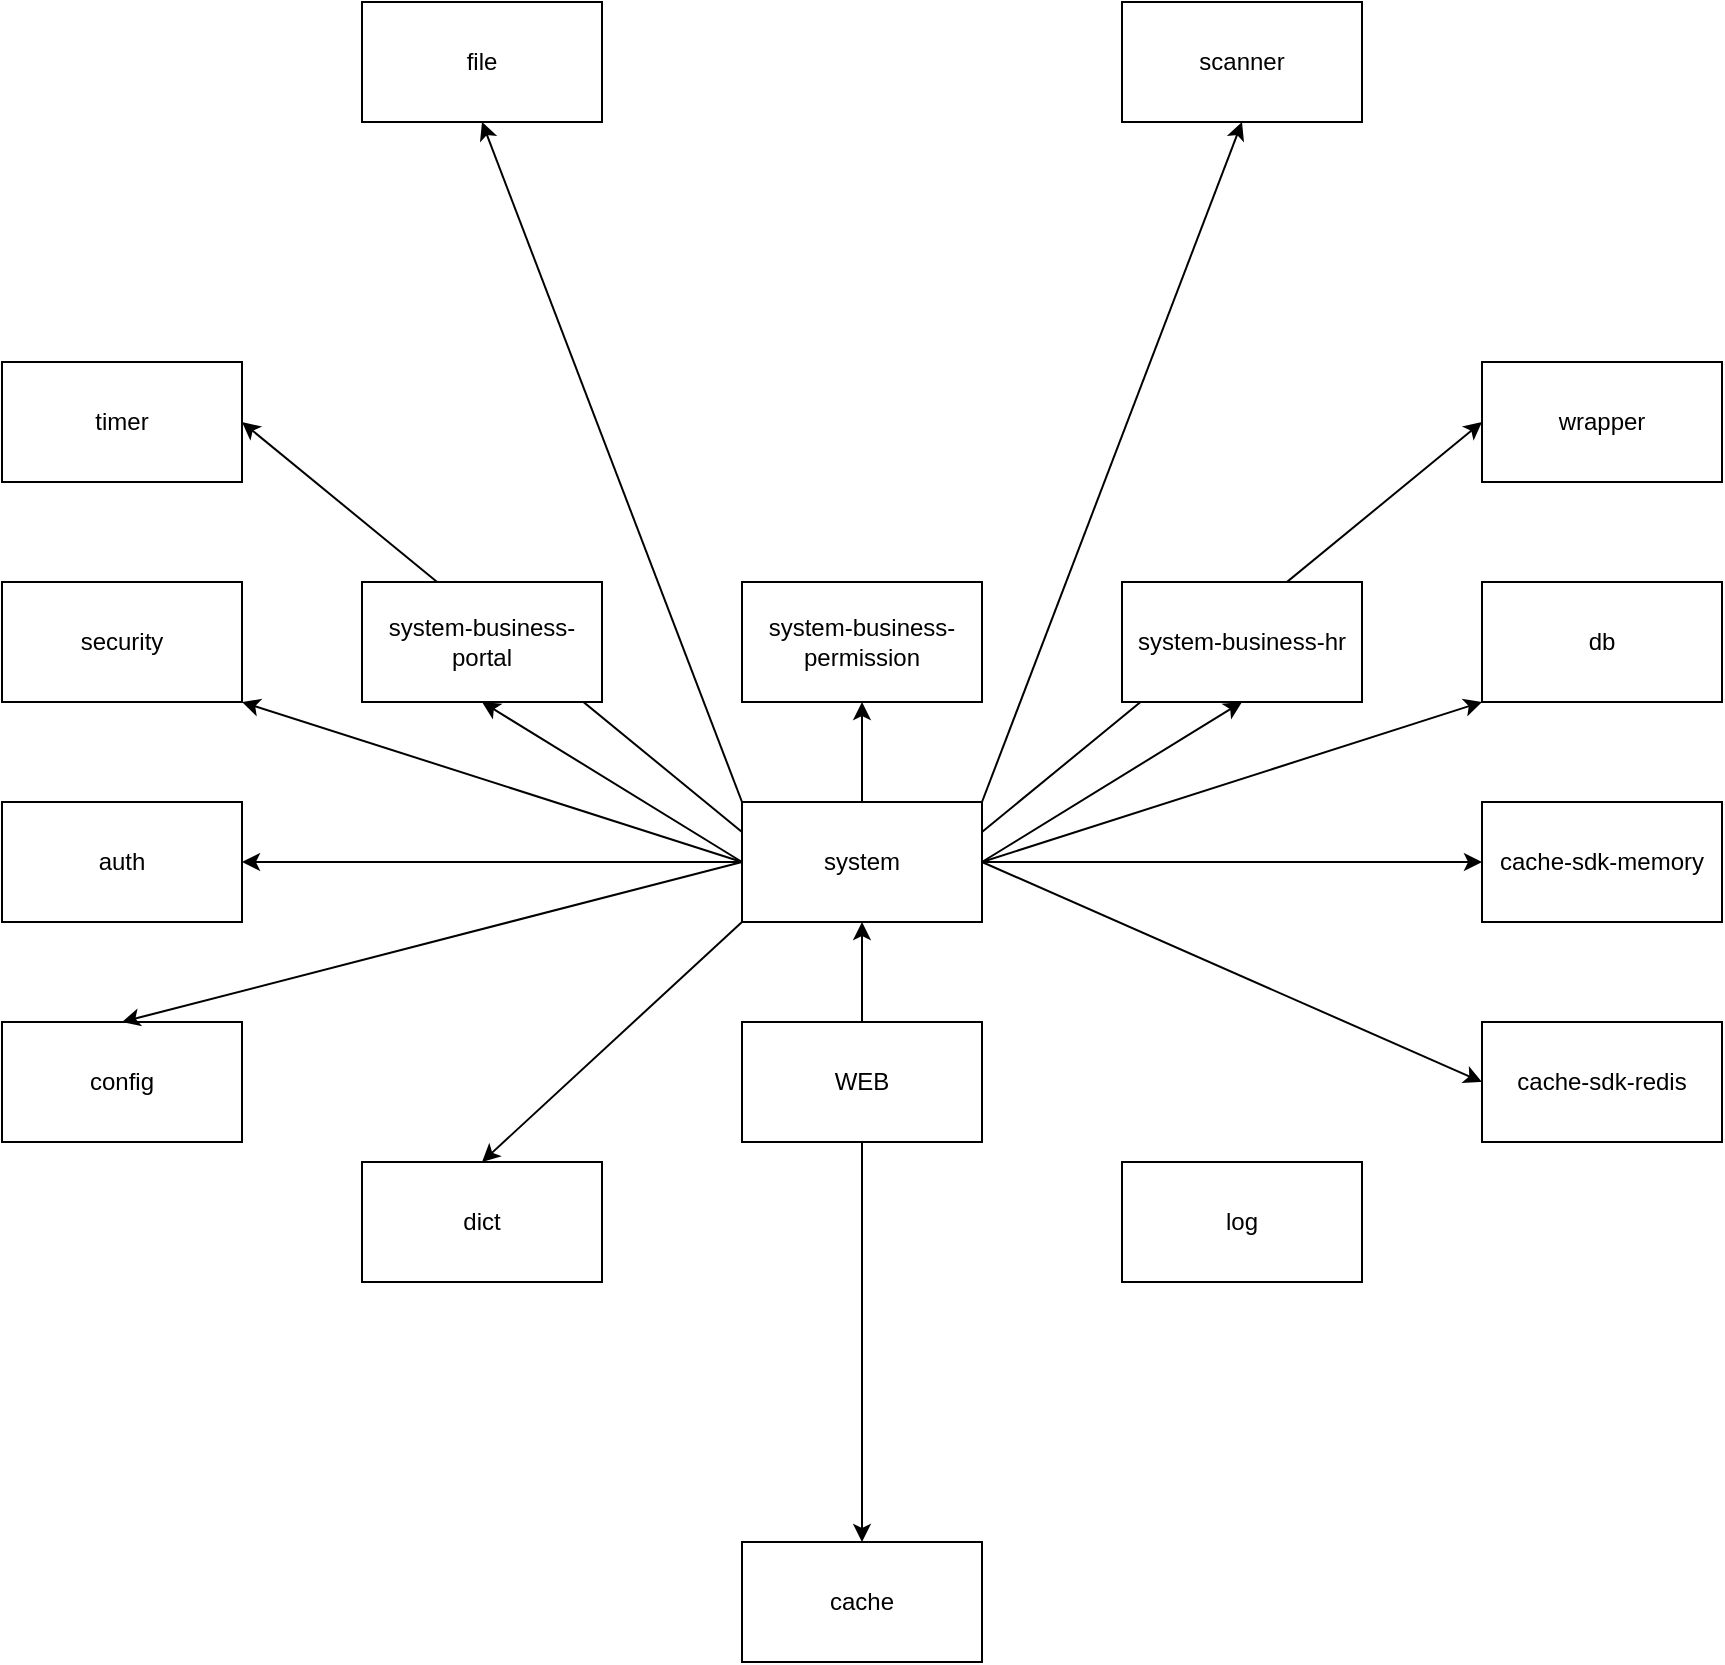 <mxfile version="26.2.15">
  <diagram name="Page-1" id="dTFzSpqEktPpAgZfvwsA">
    <mxGraphModel dx="2147" dy="1880" grid="1" gridSize="10" guides="1" tooltips="1" connect="1" arrows="1" fold="1" page="1" pageScale="1" pageWidth="850" pageHeight="1100" math="0" shadow="0">
      <root>
        <mxCell id="0" />
        <mxCell id="1" parent="0" />
        <mxCell id="oYiOcZ5IGJ-oy7S69wUD-38" value="" style="endArrow=classic;html=1;rounded=0;exitX=0;exitY=0.25;exitDx=0;exitDy=0;entryX=1;entryY=0.5;entryDx=0;entryDy=0;" edge="1" parent="1" source="oYiOcZ5IGJ-oy7S69wUD-1" target="oYiOcZ5IGJ-oy7S69wUD-35">
          <mxGeometry width="50" height="50" relative="1" as="geometry">
            <mxPoint x="480" y="70" as="sourcePoint" />
            <mxPoint x="530" y="20" as="targetPoint" />
          </mxGeometry>
        </mxCell>
        <mxCell id="oYiOcZ5IGJ-oy7S69wUD-37" value="" style="endArrow=classic;html=1;rounded=0;exitX=1;exitY=0.25;exitDx=0;exitDy=0;entryX=0;entryY=0.5;entryDx=0;entryDy=0;" edge="1" parent="1" source="oYiOcZ5IGJ-oy7S69wUD-1" target="oYiOcZ5IGJ-oy7S69wUD-36">
          <mxGeometry width="50" height="50" relative="1" as="geometry">
            <mxPoint x="480" y="70" as="sourcePoint" />
            <mxPoint x="530" y="20" as="targetPoint" />
          </mxGeometry>
        </mxCell>
        <mxCell id="oYiOcZ5IGJ-oy7S69wUD-11" style="edgeStyle=orthogonalEdgeStyle;rounded=0;orthogonalLoop=1;jettySize=auto;html=1;exitX=0.5;exitY=0;exitDx=0;exitDy=0;entryX=0.5;entryY=1;entryDx=0;entryDy=0;" edge="1" parent="1" source="oYiOcZ5IGJ-oy7S69wUD-1" target="oYiOcZ5IGJ-oy7S69wUD-7">
          <mxGeometry relative="1" as="geometry" />
        </mxCell>
        <mxCell id="oYiOcZ5IGJ-oy7S69wUD-16" style="edgeStyle=orthogonalEdgeStyle;rounded=0;orthogonalLoop=1;jettySize=auto;html=1;" edge="1" parent="1" source="oYiOcZ5IGJ-oy7S69wUD-1" target="oYiOcZ5IGJ-oy7S69wUD-14">
          <mxGeometry relative="1" as="geometry" />
        </mxCell>
        <mxCell id="oYiOcZ5IGJ-oy7S69wUD-1" value="system" style="rounded=0;whiteSpace=wrap;html=1;" vertex="1" parent="1">
          <mxGeometry x="290" y="30" width="120" height="60" as="geometry" />
        </mxCell>
        <mxCell id="oYiOcZ5IGJ-oy7S69wUD-3" style="edgeStyle=orthogonalEdgeStyle;rounded=0;orthogonalLoop=1;jettySize=auto;html=1;entryX=0.5;entryY=1;entryDx=0;entryDy=0;" edge="1" parent="1" source="oYiOcZ5IGJ-oy7S69wUD-2" target="oYiOcZ5IGJ-oy7S69wUD-1">
          <mxGeometry relative="1" as="geometry" />
        </mxCell>
        <mxCell id="oYiOcZ5IGJ-oy7S69wUD-2" value="WEB" style="rounded=0;whiteSpace=wrap;html=1;" vertex="1" parent="1">
          <mxGeometry x="290" y="140" width="120" height="60" as="geometry" />
        </mxCell>
        <mxCell id="oYiOcZ5IGJ-oy7S69wUD-4" value="cache" style="rounded=0;whiteSpace=wrap;html=1;" vertex="1" parent="1">
          <mxGeometry x="290" y="400" width="120" height="60" as="geometry" />
        </mxCell>
        <mxCell id="oYiOcZ5IGJ-oy7S69wUD-6" value="system-business-hr" style="rounded=0;whiteSpace=wrap;html=1;" vertex="1" parent="1">
          <mxGeometry x="480" y="-80" width="120" height="60" as="geometry" />
        </mxCell>
        <mxCell id="oYiOcZ5IGJ-oy7S69wUD-7" value="system-business-permission" style="rounded=0;whiteSpace=wrap;html=1;" vertex="1" parent="1">
          <mxGeometry x="290" y="-80" width="120" height="60" as="geometry" />
        </mxCell>
        <mxCell id="oYiOcZ5IGJ-oy7S69wUD-8" value="system-business-portal" style="rounded=0;whiteSpace=wrap;html=1;" vertex="1" parent="1">
          <mxGeometry x="100" y="-80" width="120" height="60" as="geometry" />
        </mxCell>
        <mxCell id="oYiOcZ5IGJ-oy7S69wUD-10" value="" style="endArrow=classic;html=1;rounded=0;entryX=0.5;entryY=1;entryDx=0;entryDy=0;" edge="1" parent="1" target="oYiOcZ5IGJ-oy7S69wUD-8">
          <mxGeometry width="50" height="50" relative="1" as="geometry">
            <mxPoint x="290" y="60" as="sourcePoint" />
            <mxPoint x="540" y="140" as="targetPoint" />
          </mxGeometry>
        </mxCell>
        <mxCell id="oYiOcZ5IGJ-oy7S69wUD-13" value="" style="endArrow=classic;html=1;rounded=0;exitX=1;exitY=0.5;exitDx=0;exitDy=0;entryX=0.5;entryY=1;entryDx=0;entryDy=0;" edge="1" parent="1" source="oYiOcZ5IGJ-oy7S69wUD-1" target="oYiOcZ5IGJ-oy7S69wUD-6">
          <mxGeometry width="50" height="50" relative="1" as="geometry">
            <mxPoint x="490" y="190" as="sourcePoint" />
            <mxPoint x="540" y="140" as="targetPoint" />
          </mxGeometry>
        </mxCell>
        <mxCell id="oYiOcZ5IGJ-oy7S69wUD-14" value="cache-sdk-memory" style="rounded=0;whiteSpace=wrap;html=1;" vertex="1" parent="1">
          <mxGeometry x="660" y="30" width="120" height="60" as="geometry" />
        </mxCell>
        <mxCell id="oYiOcZ5IGJ-oy7S69wUD-17" value="cache-sdk-redis" style="rounded=0;whiteSpace=wrap;html=1;" vertex="1" parent="1">
          <mxGeometry x="660" y="140" width="120" height="60" as="geometry" />
        </mxCell>
        <mxCell id="oYiOcZ5IGJ-oy7S69wUD-18" value="" style="endArrow=classic;html=1;rounded=0;exitX=0.5;exitY=1;exitDx=0;exitDy=0;entryX=0.5;entryY=0;entryDx=0;entryDy=0;" edge="1" parent="1" source="oYiOcZ5IGJ-oy7S69wUD-2" target="oYiOcZ5IGJ-oy7S69wUD-4">
          <mxGeometry width="50" height="50" relative="1" as="geometry">
            <mxPoint x="480" y="250" as="sourcePoint" />
            <mxPoint x="330" y="290" as="targetPoint" />
          </mxGeometry>
        </mxCell>
        <mxCell id="oYiOcZ5IGJ-oy7S69wUD-19" value="" style="endArrow=classic;html=1;rounded=0;exitX=1;exitY=0.5;exitDx=0;exitDy=0;entryX=0;entryY=0.5;entryDx=0;entryDy=0;" edge="1" parent="1" source="oYiOcZ5IGJ-oy7S69wUD-1" target="oYiOcZ5IGJ-oy7S69wUD-17">
          <mxGeometry width="50" height="50" relative="1" as="geometry">
            <mxPoint x="480" y="250" as="sourcePoint" />
            <mxPoint x="530" y="200" as="targetPoint" />
          </mxGeometry>
        </mxCell>
        <mxCell id="oYiOcZ5IGJ-oy7S69wUD-20" value="config" style="rounded=0;whiteSpace=wrap;html=1;" vertex="1" parent="1">
          <mxGeometry x="-80" y="140" width="120" height="60" as="geometry" />
        </mxCell>
        <mxCell id="oYiOcZ5IGJ-oy7S69wUD-21" value="" style="endArrow=classic;html=1;rounded=0;exitX=0;exitY=0.5;exitDx=0;exitDy=0;entryX=0.5;entryY=0;entryDx=0;entryDy=0;" edge="1" parent="1" source="oYiOcZ5IGJ-oy7S69wUD-1" target="oYiOcZ5IGJ-oy7S69wUD-20">
          <mxGeometry width="50" height="50" relative="1" as="geometry">
            <mxPoint x="480" y="250" as="sourcePoint" />
            <mxPoint x="530" y="200" as="targetPoint" />
          </mxGeometry>
        </mxCell>
        <mxCell id="oYiOcZ5IGJ-oy7S69wUD-22" value="auth" style="rounded=0;whiteSpace=wrap;html=1;" vertex="1" parent="1">
          <mxGeometry x="-80" y="30" width="120" height="60" as="geometry" />
        </mxCell>
        <mxCell id="oYiOcZ5IGJ-oy7S69wUD-23" value="" style="endArrow=classic;html=1;rounded=0;exitX=0;exitY=0.5;exitDx=0;exitDy=0;entryX=1;entryY=0.5;entryDx=0;entryDy=0;" edge="1" parent="1" source="oYiOcZ5IGJ-oy7S69wUD-1" target="oYiOcZ5IGJ-oy7S69wUD-22">
          <mxGeometry width="50" height="50" relative="1" as="geometry">
            <mxPoint x="480" y="250" as="sourcePoint" />
            <mxPoint x="530" y="200" as="targetPoint" />
          </mxGeometry>
        </mxCell>
        <mxCell id="oYiOcZ5IGJ-oy7S69wUD-24" value="security" style="rounded=0;whiteSpace=wrap;html=1;" vertex="1" parent="1">
          <mxGeometry x="-80" y="-80" width="120" height="60" as="geometry" />
        </mxCell>
        <mxCell id="oYiOcZ5IGJ-oy7S69wUD-25" value="" style="endArrow=classic;html=1;rounded=0;exitX=0;exitY=0.5;exitDx=0;exitDy=0;entryX=1;entryY=1;entryDx=0;entryDy=0;" edge="1" parent="1" source="oYiOcZ5IGJ-oy7S69wUD-1" target="oYiOcZ5IGJ-oy7S69wUD-24">
          <mxGeometry width="50" height="50" relative="1" as="geometry">
            <mxPoint x="480" y="250" as="sourcePoint" />
            <mxPoint x="530" y="200" as="targetPoint" />
          </mxGeometry>
        </mxCell>
        <mxCell id="oYiOcZ5IGJ-oy7S69wUD-26" value="db" style="rounded=0;whiteSpace=wrap;html=1;" vertex="1" parent="1">
          <mxGeometry x="660" y="-80" width="120" height="60" as="geometry" />
        </mxCell>
        <mxCell id="oYiOcZ5IGJ-oy7S69wUD-27" value="" style="endArrow=classic;html=1;rounded=0;entryX=0;entryY=1;entryDx=0;entryDy=0;" edge="1" parent="1" target="oYiOcZ5IGJ-oy7S69wUD-26">
          <mxGeometry width="50" height="50" relative="1" as="geometry">
            <mxPoint x="410" y="60" as="sourcePoint" />
            <mxPoint x="530" y="200" as="targetPoint" />
          </mxGeometry>
        </mxCell>
        <mxCell id="oYiOcZ5IGJ-oy7S69wUD-28" value="file" style="rounded=0;whiteSpace=wrap;html=1;" vertex="1" parent="1">
          <mxGeometry x="100" y="-370" width="120" height="60" as="geometry" />
        </mxCell>
        <mxCell id="oYiOcZ5IGJ-oy7S69wUD-29" value="" style="endArrow=classic;html=1;rounded=0;exitX=0;exitY=0;exitDx=0;exitDy=0;entryX=0.5;entryY=1;entryDx=0;entryDy=0;" edge="1" parent="1" source="oYiOcZ5IGJ-oy7S69wUD-1" target="oYiOcZ5IGJ-oy7S69wUD-28">
          <mxGeometry width="50" height="50" relative="1" as="geometry">
            <mxPoint x="480" y="-130" as="sourcePoint" />
            <mxPoint x="530" y="-180" as="targetPoint" />
          </mxGeometry>
        </mxCell>
        <mxCell id="oYiOcZ5IGJ-oy7S69wUD-30" value="scanner" style="rounded=0;whiteSpace=wrap;html=1;" vertex="1" parent="1">
          <mxGeometry x="480" y="-370" width="120" height="60" as="geometry" />
        </mxCell>
        <mxCell id="oYiOcZ5IGJ-oy7S69wUD-31" value="" style="endArrow=classic;html=1;rounded=0;exitX=1;exitY=0;exitDx=0;exitDy=0;entryX=0.5;entryY=1;entryDx=0;entryDy=0;" edge="1" parent="1" source="oYiOcZ5IGJ-oy7S69wUD-1" target="oYiOcZ5IGJ-oy7S69wUD-30">
          <mxGeometry width="50" height="50" relative="1" as="geometry">
            <mxPoint x="480" y="-130" as="sourcePoint" />
            <mxPoint x="530" y="-180" as="targetPoint" />
          </mxGeometry>
        </mxCell>
        <mxCell id="oYiOcZ5IGJ-oy7S69wUD-32" value="dict" style="rounded=0;whiteSpace=wrap;html=1;" vertex="1" parent="1">
          <mxGeometry x="100" y="210" width="120" height="60" as="geometry" />
        </mxCell>
        <mxCell id="oYiOcZ5IGJ-oy7S69wUD-33" value="" style="endArrow=classic;html=1;rounded=0;entryX=0.5;entryY=0;entryDx=0;entryDy=0;" edge="1" parent="1" target="oYiOcZ5IGJ-oy7S69wUD-32">
          <mxGeometry width="50" height="50" relative="1" as="geometry">
            <mxPoint x="290" y="90" as="sourcePoint" />
            <mxPoint x="530" y="10" as="targetPoint" />
          </mxGeometry>
        </mxCell>
        <mxCell id="oYiOcZ5IGJ-oy7S69wUD-34" value="log" style="rounded=0;whiteSpace=wrap;html=1;" vertex="1" parent="1">
          <mxGeometry x="480" y="210" width="120" height="60" as="geometry" />
        </mxCell>
        <mxCell id="oYiOcZ5IGJ-oy7S69wUD-35" value="timer" style="rounded=0;whiteSpace=wrap;html=1;" vertex="1" parent="1">
          <mxGeometry x="-80" y="-190" width="120" height="60" as="geometry" />
        </mxCell>
        <mxCell id="oYiOcZ5IGJ-oy7S69wUD-36" value="wrapper" style="rounded=0;whiteSpace=wrap;html=1;" vertex="1" parent="1">
          <mxGeometry x="660" y="-190" width="120" height="60" as="geometry" />
        </mxCell>
      </root>
    </mxGraphModel>
  </diagram>
</mxfile>
